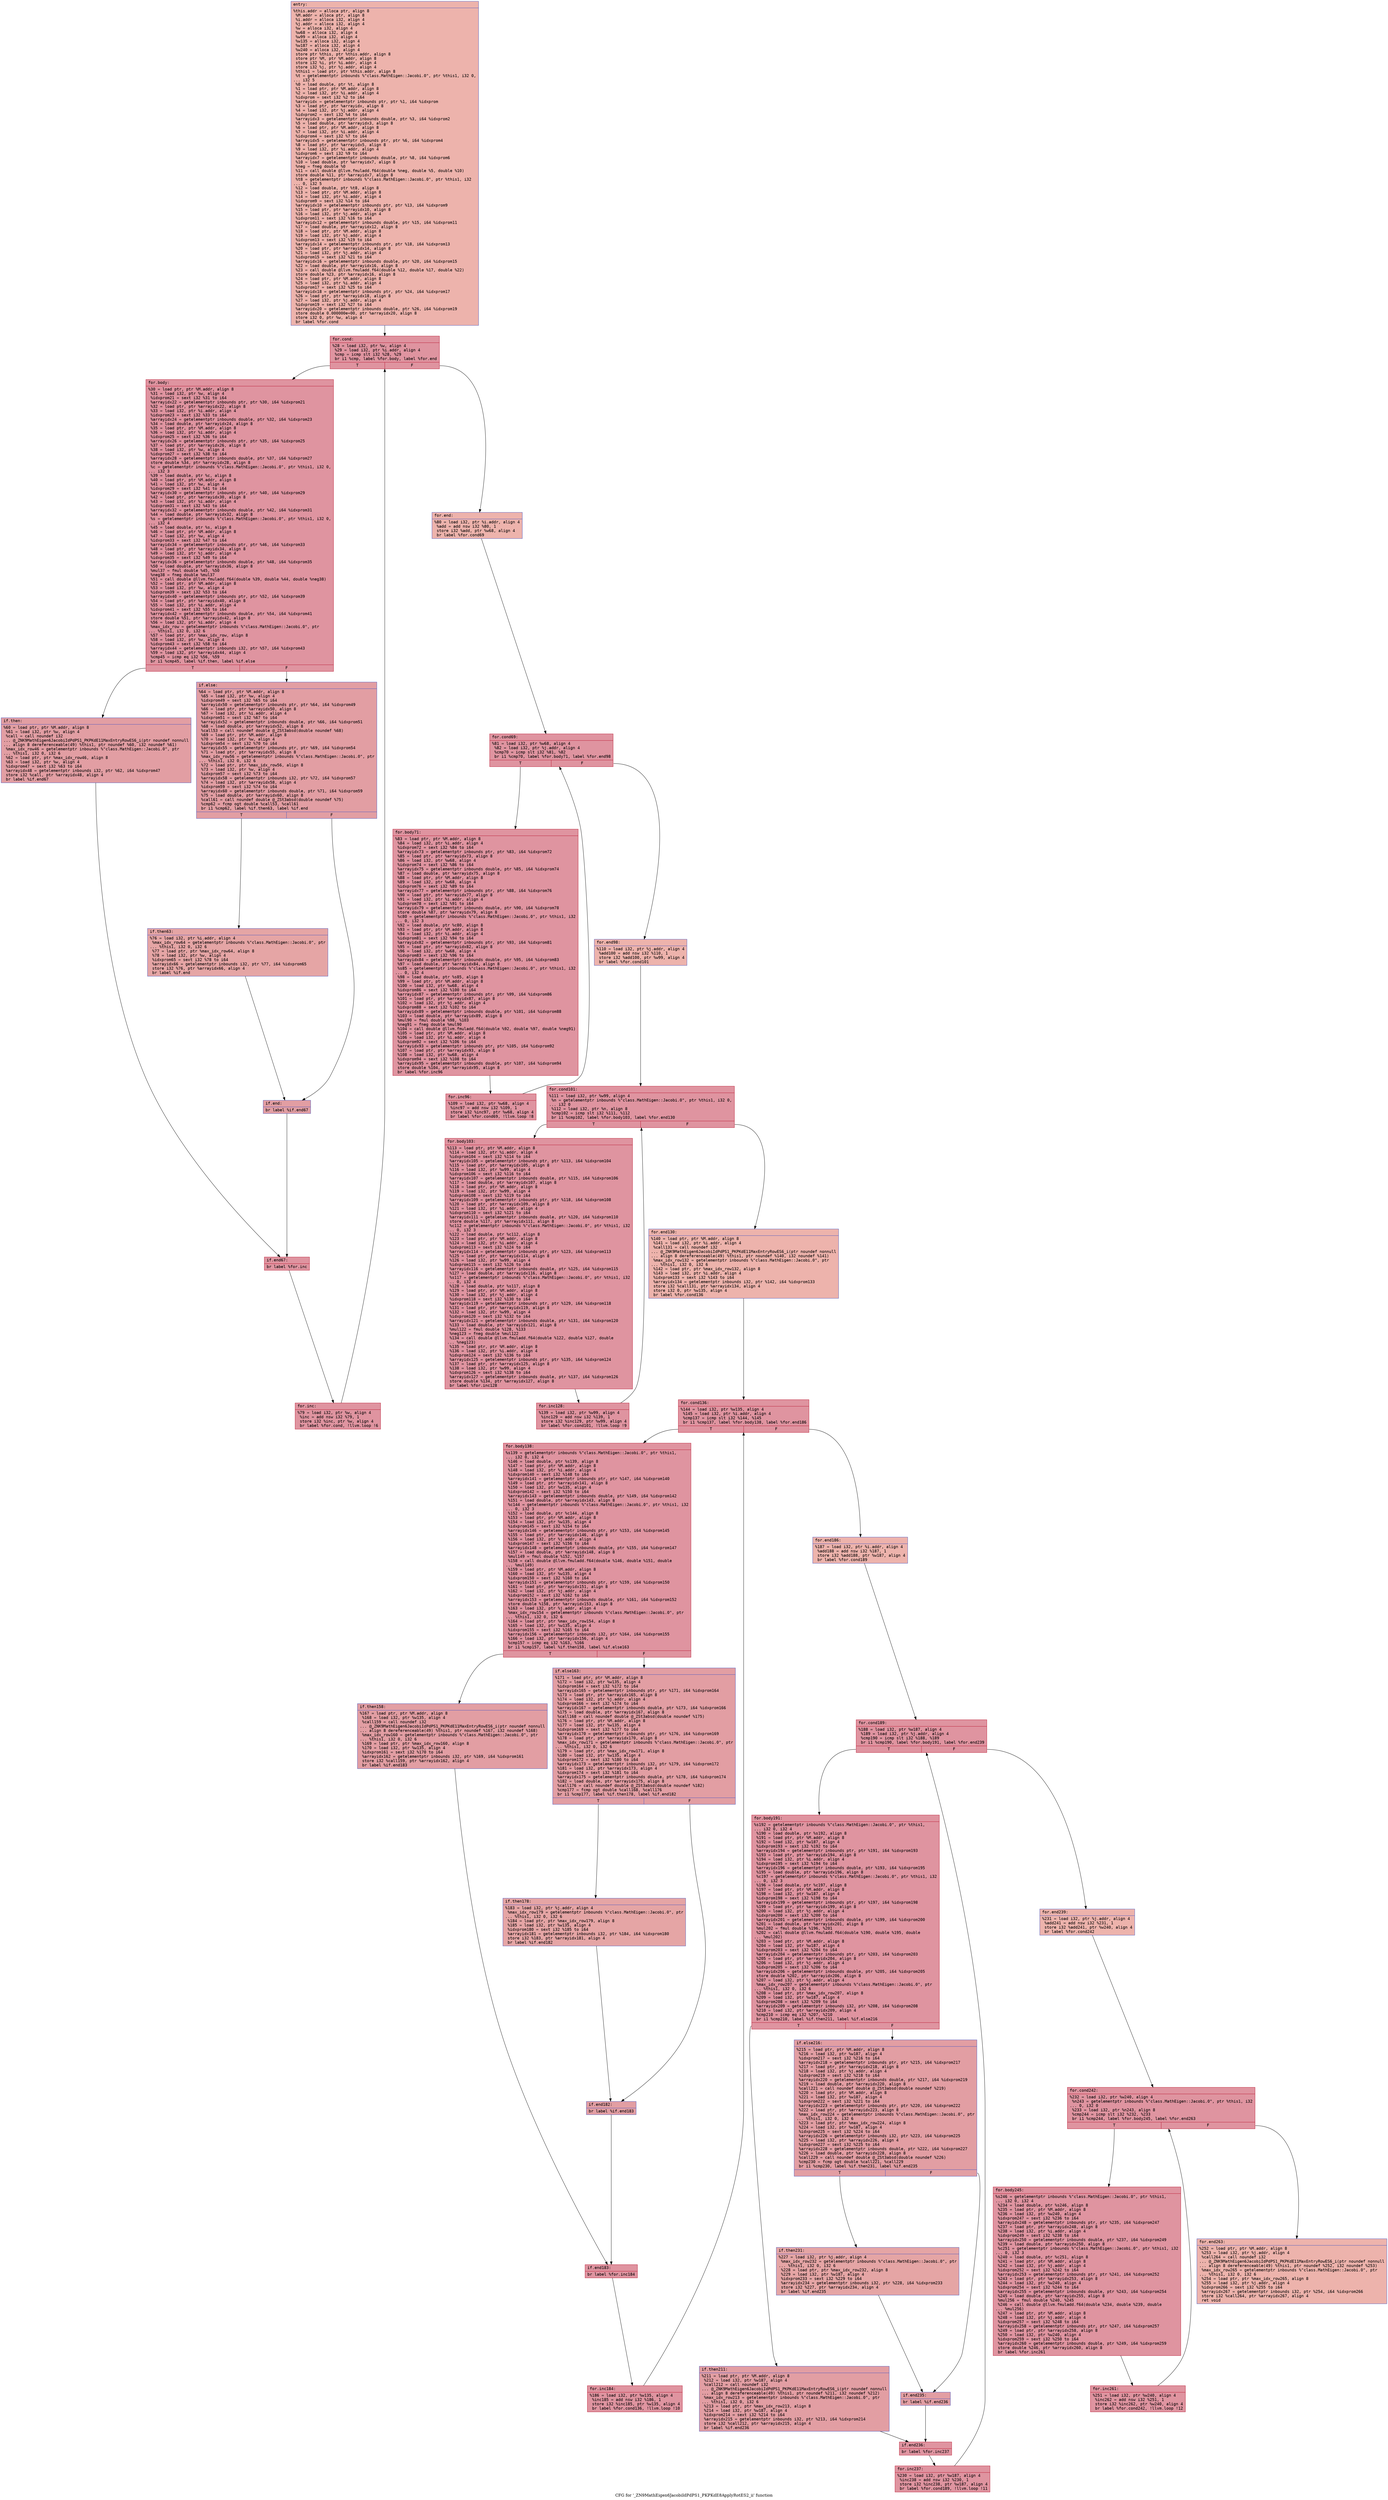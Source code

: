 digraph "CFG for '_ZN9MathEigen6JacobiIdPdPS1_PKPKdE8ApplyRotES2_ii' function" {
	label="CFG for '_ZN9MathEigen6JacobiIdPdPS1_PKPKdE8ApplyRotES2_ii' function";

	Node0x5600924bf510 [shape=record,color="#3d50c3ff", style=filled, fillcolor="#d6524470" fontname="Courier",label="{entry:\l|  %this.addr = alloca ptr, align 8\l  %M.addr = alloca ptr, align 8\l  %i.addr = alloca i32, align 4\l  %j.addr = alloca i32, align 4\l  %w = alloca i32, align 4\l  %w68 = alloca i32, align 4\l  %w99 = alloca i32, align 4\l  %w135 = alloca i32, align 4\l  %w187 = alloca i32, align 4\l  %w240 = alloca i32, align 4\l  store ptr %this, ptr %this.addr, align 8\l  store ptr %M, ptr %M.addr, align 8\l  store i32 %i, ptr %i.addr, align 4\l  store i32 %j, ptr %j.addr, align 4\l  %this1 = load ptr, ptr %this.addr, align 8\l  %t = getelementptr inbounds %\"class.MathEigen::Jacobi.0\", ptr %this1, i32 0,\l... i32 5\l  %0 = load double, ptr %t, align 8\l  %1 = load ptr, ptr %M.addr, align 8\l  %2 = load i32, ptr %i.addr, align 4\l  %idxprom = sext i32 %2 to i64\l  %arrayidx = getelementptr inbounds ptr, ptr %1, i64 %idxprom\l  %3 = load ptr, ptr %arrayidx, align 8\l  %4 = load i32, ptr %j.addr, align 4\l  %idxprom2 = sext i32 %4 to i64\l  %arrayidx3 = getelementptr inbounds double, ptr %3, i64 %idxprom2\l  %5 = load double, ptr %arrayidx3, align 8\l  %6 = load ptr, ptr %M.addr, align 8\l  %7 = load i32, ptr %i.addr, align 4\l  %idxprom4 = sext i32 %7 to i64\l  %arrayidx5 = getelementptr inbounds ptr, ptr %6, i64 %idxprom4\l  %8 = load ptr, ptr %arrayidx5, align 8\l  %9 = load i32, ptr %i.addr, align 4\l  %idxprom6 = sext i32 %9 to i64\l  %arrayidx7 = getelementptr inbounds double, ptr %8, i64 %idxprom6\l  %10 = load double, ptr %arrayidx7, align 8\l  %neg = fneg double %0\l  %11 = call double @llvm.fmuladd.f64(double %neg, double %5, double %10)\l  store double %11, ptr %arrayidx7, align 8\l  %t8 = getelementptr inbounds %\"class.MathEigen::Jacobi.0\", ptr %this1, i32\l... 0, i32 5\l  %12 = load double, ptr %t8, align 8\l  %13 = load ptr, ptr %M.addr, align 8\l  %14 = load i32, ptr %i.addr, align 4\l  %idxprom9 = sext i32 %14 to i64\l  %arrayidx10 = getelementptr inbounds ptr, ptr %13, i64 %idxprom9\l  %15 = load ptr, ptr %arrayidx10, align 8\l  %16 = load i32, ptr %j.addr, align 4\l  %idxprom11 = sext i32 %16 to i64\l  %arrayidx12 = getelementptr inbounds double, ptr %15, i64 %idxprom11\l  %17 = load double, ptr %arrayidx12, align 8\l  %18 = load ptr, ptr %M.addr, align 8\l  %19 = load i32, ptr %j.addr, align 4\l  %idxprom13 = sext i32 %19 to i64\l  %arrayidx14 = getelementptr inbounds ptr, ptr %18, i64 %idxprom13\l  %20 = load ptr, ptr %arrayidx14, align 8\l  %21 = load i32, ptr %j.addr, align 4\l  %idxprom15 = sext i32 %21 to i64\l  %arrayidx16 = getelementptr inbounds double, ptr %20, i64 %idxprom15\l  %22 = load double, ptr %arrayidx16, align 8\l  %23 = call double @llvm.fmuladd.f64(double %12, double %17, double %22)\l  store double %23, ptr %arrayidx16, align 8\l  %24 = load ptr, ptr %M.addr, align 8\l  %25 = load i32, ptr %i.addr, align 4\l  %idxprom17 = sext i32 %25 to i64\l  %arrayidx18 = getelementptr inbounds ptr, ptr %24, i64 %idxprom17\l  %26 = load ptr, ptr %arrayidx18, align 8\l  %27 = load i32, ptr %j.addr, align 4\l  %idxprom19 = sext i32 %27 to i64\l  %arrayidx20 = getelementptr inbounds double, ptr %26, i64 %idxprom19\l  store double 0.000000e+00, ptr %arrayidx20, align 8\l  store i32 0, ptr %w, align 4\l  br label %for.cond\l}"];
	Node0x5600924bf510 -> Node0x5600924c2240[tooltip="entry -> for.cond\nProbability 100.00%" ];
	Node0x5600924c2240 [shape=record,color="#b70d28ff", style=filled, fillcolor="#b70d2870" fontname="Courier",label="{for.cond:\l|  %28 = load i32, ptr %w, align 4\l  %29 = load i32, ptr %i.addr, align 4\l  %cmp = icmp slt i32 %28, %29\l  br i1 %cmp, label %for.body, label %for.end\l|{<s0>T|<s1>F}}"];
	Node0x5600924c2240:s0 -> Node0x5600924c24c0[tooltip="for.cond -> for.body\nProbability 96.88%" ];
	Node0x5600924c2240:s1 -> Node0x5600924c2540[tooltip="for.cond -> for.end\nProbability 3.12%" ];
	Node0x5600924c24c0 [shape=record,color="#b70d28ff", style=filled, fillcolor="#b70d2870" fontname="Courier",label="{for.body:\l|  %30 = load ptr, ptr %M.addr, align 8\l  %31 = load i32, ptr %w, align 4\l  %idxprom21 = sext i32 %31 to i64\l  %arrayidx22 = getelementptr inbounds ptr, ptr %30, i64 %idxprom21\l  %32 = load ptr, ptr %arrayidx22, align 8\l  %33 = load i32, ptr %i.addr, align 4\l  %idxprom23 = sext i32 %33 to i64\l  %arrayidx24 = getelementptr inbounds double, ptr %32, i64 %idxprom23\l  %34 = load double, ptr %arrayidx24, align 8\l  %35 = load ptr, ptr %M.addr, align 8\l  %36 = load i32, ptr %i.addr, align 4\l  %idxprom25 = sext i32 %36 to i64\l  %arrayidx26 = getelementptr inbounds ptr, ptr %35, i64 %idxprom25\l  %37 = load ptr, ptr %arrayidx26, align 8\l  %38 = load i32, ptr %w, align 4\l  %idxprom27 = sext i32 %38 to i64\l  %arrayidx28 = getelementptr inbounds double, ptr %37, i64 %idxprom27\l  store double %34, ptr %arrayidx28, align 8\l  %c = getelementptr inbounds %\"class.MathEigen::Jacobi.0\", ptr %this1, i32 0,\l... i32 3\l  %39 = load double, ptr %c, align 8\l  %40 = load ptr, ptr %M.addr, align 8\l  %41 = load i32, ptr %w, align 4\l  %idxprom29 = sext i32 %41 to i64\l  %arrayidx30 = getelementptr inbounds ptr, ptr %40, i64 %idxprom29\l  %42 = load ptr, ptr %arrayidx30, align 8\l  %43 = load i32, ptr %i.addr, align 4\l  %idxprom31 = sext i32 %43 to i64\l  %arrayidx32 = getelementptr inbounds double, ptr %42, i64 %idxprom31\l  %44 = load double, ptr %arrayidx32, align 8\l  %s = getelementptr inbounds %\"class.MathEigen::Jacobi.0\", ptr %this1, i32 0,\l... i32 4\l  %45 = load double, ptr %s, align 8\l  %46 = load ptr, ptr %M.addr, align 8\l  %47 = load i32, ptr %w, align 4\l  %idxprom33 = sext i32 %47 to i64\l  %arrayidx34 = getelementptr inbounds ptr, ptr %46, i64 %idxprom33\l  %48 = load ptr, ptr %arrayidx34, align 8\l  %49 = load i32, ptr %j.addr, align 4\l  %idxprom35 = sext i32 %49 to i64\l  %arrayidx36 = getelementptr inbounds double, ptr %48, i64 %idxprom35\l  %50 = load double, ptr %arrayidx36, align 8\l  %mul37 = fmul double %45, %50\l  %neg38 = fneg double %mul37\l  %51 = call double @llvm.fmuladd.f64(double %39, double %44, double %neg38)\l  %52 = load ptr, ptr %M.addr, align 8\l  %53 = load i32, ptr %w, align 4\l  %idxprom39 = sext i32 %53 to i64\l  %arrayidx40 = getelementptr inbounds ptr, ptr %52, i64 %idxprom39\l  %54 = load ptr, ptr %arrayidx40, align 8\l  %55 = load i32, ptr %i.addr, align 4\l  %idxprom41 = sext i32 %55 to i64\l  %arrayidx42 = getelementptr inbounds double, ptr %54, i64 %idxprom41\l  store double %51, ptr %arrayidx42, align 8\l  %56 = load i32, ptr %i.addr, align 4\l  %max_idx_row = getelementptr inbounds %\"class.MathEigen::Jacobi.0\", ptr\l... %this1, i32 0, i32 6\l  %57 = load ptr, ptr %max_idx_row, align 8\l  %58 = load i32, ptr %w, align 4\l  %idxprom43 = sext i32 %58 to i64\l  %arrayidx44 = getelementptr inbounds i32, ptr %57, i64 %idxprom43\l  %59 = load i32, ptr %arrayidx44, align 4\l  %cmp45 = icmp eq i32 %56, %59\l  br i1 %cmp45, label %if.then, label %if.else\l|{<s0>T|<s1>F}}"];
	Node0x5600924c24c0:s0 -> Node0x56009247fdb0[tooltip="for.body -> if.then\nProbability 50.00%" ];
	Node0x5600924c24c0:s1 -> Node0x56009247fe00[tooltip="for.body -> if.else\nProbability 50.00%" ];
	Node0x56009247fdb0 [shape=record,color="#3d50c3ff", style=filled, fillcolor="#be242e70" fontname="Courier",label="{if.then:\l|  %60 = load ptr, ptr %M.addr, align 8\l  %61 = load i32, ptr %w, align 4\l  %call = call noundef i32\l... @_ZNK9MathEigen6JacobiIdPdPS1_PKPKdE11MaxEntryRowES6_i(ptr noundef nonnull\l... align 8 dereferenceable(49) %this1, ptr noundef %60, i32 noundef %61)\l  %max_idx_row46 = getelementptr inbounds %\"class.MathEigen::Jacobi.0\", ptr\l... %this1, i32 0, i32 6\l  %62 = load ptr, ptr %max_idx_row46, align 8\l  %63 = load i32, ptr %w, align 4\l  %idxprom47 = sext i32 %63 to i64\l  %arrayidx48 = getelementptr inbounds i32, ptr %62, i64 %idxprom47\l  store i32 %call, ptr %arrayidx48, align 4\l  br label %if.end67\l}"];
	Node0x56009247fdb0 -> Node0x5600924804b0[tooltip="if.then -> if.end67\nProbability 100.00%" ];
	Node0x56009247fe00 [shape=record,color="#3d50c3ff", style=filled, fillcolor="#be242e70" fontname="Courier",label="{if.else:\l|  %64 = load ptr, ptr %M.addr, align 8\l  %65 = load i32, ptr %w, align 4\l  %idxprom49 = sext i32 %65 to i64\l  %arrayidx50 = getelementptr inbounds ptr, ptr %64, i64 %idxprom49\l  %66 = load ptr, ptr %arrayidx50, align 8\l  %67 = load i32, ptr %i.addr, align 4\l  %idxprom51 = sext i32 %67 to i64\l  %arrayidx52 = getelementptr inbounds double, ptr %66, i64 %idxprom51\l  %68 = load double, ptr %arrayidx52, align 8\l  %call53 = call noundef double @_ZSt3absd(double noundef %68)\l  %69 = load ptr, ptr %M.addr, align 8\l  %70 = load i32, ptr %w, align 4\l  %idxprom54 = sext i32 %70 to i64\l  %arrayidx55 = getelementptr inbounds ptr, ptr %69, i64 %idxprom54\l  %71 = load ptr, ptr %arrayidx55, align 8\l  %max_idx_row56 = getelementptr inbounds %\"class.MathEigen::Jacobi.0\", ptr\l... %this1, i32 0, i32 6\l  %72 = load ptr, ptr %max_idx_row56, align 8\l  %73 = load i32, ptr %w, align 4\l  %idxprom57 = sext i32 %73 to i64\l  %arrayidx58 = getelementptr inbounds i32, ptr %72, i64 %idxprom57\l  %74 = load i32, ptr %arrayidx58, align 4\l  %idxprom59 = sext i32 %74 to i64\l  %arrayidx60 = getelementptr inbounds double, ptr %71, i64 %idxprom59\l  %75 = load double, ptr %arrayidx60, align 8\l  %call61 = call noundef double @_ZSt3absd(double noundef %75)\l  %cmp62 = fcmp ogt double %call53, %call61\l  br i1 %cmp62, label %if.then63, label %if.end\l|{<s0>T|<s1>F}}"];
	Node0x56009247fe00:s0 -> Node0x560092481670[tooltip="if.else -> if.then63\nProbability 50.00%" ];
	Node0x56009247fe00:s1 -> Node0x5600924816f0[tooltip="if.else -> if.end\nProbability 50.00%" ];
	Node0x560092481670 [shape=record,color="#3d50c3ff", style=filled, fillcolor="#c5333470" fontname="Courier",label="{if.then63:\l|  %76 = load i32, ptr %i.addr, align 4\l  %max_idx_row64 = getelementptr inbounds %\"class.MathEigen::Jacobi.0\", ptr\l... %this1, i32 0, i32 6\l  %77 = load ptr, ptr %max_idx_row64, align 8\l  %78 = load i32, ptr %w, align 4\l  %idxprom65 = sext i32 %78 to i64\l  %arrayidx66 = getelementptr inbounds i32, ptr %77, i64 %idxprom65\l  store i32 %76, ptr %arrayidx66, align 4\l  br label %if.end\l}"];
	Node0x560092481670 -> Node0x5600924816f0[tooltip="if.then63 -> if.end\nProbability 100.00%" ];
	Node0x5600924816f0 [shape=record,color="#3d50c3ff", style=filled, fillcolor="#be242e70" fontname="Courier",label="{if.end:\l|  br label %if.end67\l}"];
	Node0x5600924816f0 -> Node0x5600924804b0[tooltip="if.end -> if.end67\nProbability 100.00%" ];
	Node0x5600924804b0 [shape=record,color="#b70d28ff", style=filled, fillcolor="#b70d2870" fontname="Courier",label="{if.end67:\l|  br label %for.inc\l}"];
	Node0x5600924804b0 -> Node0x5600924c2f90[tooltip="if.end67 -> for.inc\nProbability 100.00%" ];
	Node0x5600924c2f90 [shape=record,color="#b70d28ff", style=filled, fillcolor="#b70d2870" fontname="Courier",label="{for.inc:\l|  %79 = load i32, ptr %w, align 4\l  %inc = add nsw i32 %79, 1\l  store i32 %inc, ptr %w, align 4\l  br label %for.cond, !llvm.loop !6\l}"];
	Node0x5600924c2f90 -> Node0x5600924c2240[tooltip="for.inc -> for.cond\nProbability 100.00%" ];
	Node0x5600924c2540 [shape=record,color="#3d50c3ff", style=filled, fillcolor="#d6524470" fontname="Courier",label="{for.end:\l|  %80 = load i32, ptr %i.addr, align 4\l  %add = add nsw i32 %80, 1\l  store i32 %add, ptr %w68, align 4\l  br label %for.cond69\l}"];
	Node0x5600924c2540 -> Node0x560092482960[tooltip="for.end -> for.cond69\nProbability 100.00%" ];
	Node0x560092482960 [shape=record,color="#b70d28ff", style=filled, fillcolor="#b70d2870" fontname="Courier",label="{for.cond69:\l|  %81 = load i32, ptr %w68, align 4\l  %82 = load i32, ptr %j.addr, align 4\l  %cmp70 = icmp slt i32 %81, %82\l  br i1 %cmp70, label %for.body71, label %for.end98\l|{<s0>T|<s1>F}}"];
	Node0x560092482960:s0 -> Node0x560092482b90[tooltip="for.cond69 -> for.body71\nProbability 96.88%" ];
	Node0x560092482960:s1 -> Node0x560092482c10[tooltip="for.cond69 -> for.end98\nProbability 3.12%" ];
	Node0x560092482b90 [shape=record,color="#b70d28ff", style=filled, fillcolor="#b70d2870" fontname="Courier",label="{for.body71:\l|  %83 = load ptr, ptr %M.addr, align 8\l  %84 = load i32, ptr %i.addr, align 4\l  %idxprom72 = sext i32 %84 to i64\l  %arrayidx73 = getelementptr inbounds ptr, ptr %83, i64 %idxprom72\l  %85 = load ptr, ptr %arrayidx73, align 8\l  %86 = load i32, ptr %w68, align 4\l  %idxprom74 = sext i32 %86 to i64\l  %arrayidx75 = getelementptr inbounds double, ptr %85, i64 %idxprom74\l  %87 = load double, ptr %arrayidx75, align 8\l  %88 = load ptr, ptr %M.addr, align 8\l  %89 = load i32, ptr %w68, align 4\l  %idxprom76 = sext i32 %89 to i64\l  %arrayidx77 = getelementptr inbounds ptr, ptr %88, i64 %idxprom76\l  %90 = load ptr, ptr %arrayidx77, align 8\l  %91 = load i32, ptr %i.addr, align 4\l  %idxprom78 = sext i32 %91 to i64\l  %arrayidx79 = getelementptr inbounds double, ptr %90, i64 %idxprom78\l  store double %87, ptr %arrayidx79, align 8\l  %c80 = getelementptr inbounds %\"class.MathEigen::Jacobi.0\", ptr %this1, i32\l... 0, i32 3\l  %92 = load double, ptr %c80, align 8\l  %93 = load ptr, ptr %M.addr, align 8\l  %94 = load i32, ptr %i.addr, align 4\l  %idxprom81 = sext i32 %94 to i64\l  %arrayidx82 = getelementptr inbounds ptr, ptr %93, i64 %idxprom81\l  %95 = load ptr, ptr %arrayidx82, align 8\l  %96 = load i32, ptr %w68, align 4\l  %idxprom83 = sext i32 %96 to i64\l  %arrayidx84 = getelementptr inbounds double, ptr %95, i64 %idxprom83\l  %97 = load double, ptr %arrayidx84, align 8\l  %s85 = getelementptr inbounds %\"class.MathEigen::Jacobi.0\", ptr %this1, i32\l... 0, i32 4\l  %98 = load double, ptr %s85, align 8\l  %99 = load ptr, ptr %M.addr, align 8\l  %100 = load i32, ptr %w68, align 4\l  %idxprom86 = sext i32 %100 to i64\l  %arrayidx87 = getelementptr inbounds ptr, ptr %99, i64 %idxprom86\l  %101 = load ptr, ptr %arrayidx87, align 8\l  %102 = load i32, ptr %j.addr, align 4\l  %idxprom88 = sext i32 %102 to i64\l  %arrayidx89 = getelementptr inbounds double, ptr %101, i64 %idxprom88\l  %103 = load double, ptr %arrayidx89, align 8\l  %mul90 = fmul double %98, %103\l  %neg91 = fneg double %mul90\l  %104 = call double @llvm.fmuladd.f64(double %92, double %97, double %neg91)\l  %105 = load ptr, ptr %M.addr, align 8\l  %106 = load i32, ptr %i.addr, align 4\l  %idxprom92 = sext i32 %106 to i64\l  %arrayidx93 = getelementptr inbounds ptr, ptr %105, i64 %idxprom92\l  %107 = load ptr, ptr %arrayidx93, align 8\l  %108 = load i32, ptr %w68, align 4\l  %idxprom94 = sext i32 %108 to i64\l  %arrayidx95 = getelementptr inbounds double, ptr %107, i64 %idxprom94\l  store double %104, ptr %arrayidx95, align 8\l  br label %for.inc96\l}"];
	Node0x560092482b90 -> Node0x5600924855d0[tooltip="for.body71 -> for.inc96\nProbability 100.00%" ];
	Node0x5600924855d0 [shape=record,color="#b70d28ff", style=filled, fillcolor="#b70d2870" fontname="Courier",label="{for.inc96:\l|  %109 = load i32, ptr %w68, align 4\l  %inc97 = add nsw i32 %109, 1\l  store i32 %inc97, ptr %w68, align 4\l  br label %for.cond69, !llvm.loop !8\l}"];
	Node0x5600924855d0 -> Node0x560092482960[tooltip="for.inc96 -> for.cond69\nProbability 100.00%" ];
	Node0x560092482c10 [shape=record,color="#3d50c3ff", style=filled, fillcolor="#d6524470" fontname="Courier",label="{for.end98:\l|  %110 = load i32, ptr %j.addr, align 4\l  %add100 = add nsw i32 %110, 1\l  store i32 %add100, ptr %w99, align 4\l  br label %for.cond101\l}"];
	Node0x560092482c10 -> Node0x560092485ba0[tooltip="for.end98 -> for.cond101\nProbability 100.00%" ];
	Node0x560092485ba0 [shape=record,color="#b70d28ff", style=filled, fillcolor="#b70d2870" fontname="Courier",label="{for.cond101:\l|  %111 = load i32, ptr %w99, align 4\l  %n = getelementptr inbounds %\"class.MathEigen::Jacobi.0\", ptr %this1, i32 0,\l... i32 0\l  %112 = load i32, ptr %n, align 8\l  %cmp102 = icmp slt i32 %111, %112\l  br i1 %cmp102, label %for.body103, label %for.end130\l|{<s0>T|<s1>F}}"];
	Node0x560092485ba0:s0 -> Node0x560092485f20[tooltip="for.cond101 -> for.body103\nProbability 96.88%" ];
	Node0x560092485ba0:s1 -> Node0x560092485fa0[tooltip="for.cond101 -> for.end130\nProbability 3.12%" ];
	Node0x560092485f20 [shape=record,color="#b70d28ff", style=filled, fillcolor="#b70d2870" fontname="Courier",label="{for.body103:\l|  %113 = load ptr, ptr %M.addr, align 8\l  %114 = load i32, ptr %i.addr, align 4\l  %idxprom104 = sext i32 %114 to i64\l  %arrayidx105 = getelementptr inbounds ptr, ptr %113, i64 %idxprom104\l  %115 = load ptr, ptr %arrayidx105, align 8\l  %116 = load i32, ptr %w99, align 4\l  %idxprom106 = sext i32 %116 to i64\l  %arrayidx107 = getelementptr inbounds double, ptr %115, i64 %idxprom106\l  %117 = load double, ptr %arrayidx107, align 8\l  %118 = load ptr, ptr %M.addr, align 8\l  %119 = load i32, ptr %w99, align 4\l  %idxprom108 = sext i32 %119 to i64\l  %arrayidx109 = getelementptr inbounds ptr, ptr %118, i64 %idxprom108\l  %120 = load ptr, ptr %arrayidx109, align 8\l  %121 = load i32, ptr %i.addr, align 4\l  %idxprom110 = sext i32 %121 to i64\l  %arrayidx111 = getelementptr inbounds double, ptr %120, i64 %idxprom110\l  store double %117, ptr %arrayidx111, align 8\l  %c112 = getelementptr inbounds %\"class.MathEigen::Jacobi.0\", ptr %this1, i32\l... 0, i32 3\l  %122 = load double, ptr %c112, align 8\l  %123 = load ptr, ptr %M.addr, align 8\l  %124 = load i32, ptr %i.addr, align 4\l  %idxprom113 = sext i32 %124 to i64\l  %arrayidx114 = getelementptr inbounds ptr, ptr %123, i64 %idxprom113\l  %125 = load ptr, ptr %arrayidx114, align 8\l  %126 = load i32, ptr %w99, align 4\l  %idxprom115 = sext i32 %126 to i64\l  %arrayidx116 = getelementptr inbounds double, ptr %125, i64 %idxprom115\l  %127 = load double, ptr %arrayidx116, align 8\l  %s117 = getelementptr inbounds %\"class.MathEigen::Jacobi.0\", ptr %this1, i32\l... 0, i32 4\l  %128 = load double, ptr %s117, align 8\l  %129 = load ptr, ptr %M.addr, align 8\l  %130 = load i32, ptr %j.addr, align 4\l  %idxprom118 = sext i32 %130 to i64\l  %arrayidx119 = getelementptr inbounds ptr, ptr %129, i64 %idxprom118\l  %131 = load ptr, ptr %arrayidx119, align 8\l  %132 = load i32, ptr %w99, align 4\l  %idxprom120 = sext i32 %132 to i64\l  %arrayidx121 = getelementptr inbounds double, ptr %131, i64 %idxprom120\l  %133 = load double, ptr %arrayidx121, align 8\l  %mul122 = fmul double %128, %133\l  %neg123 = fneg double %mul122\l  %134 = call double @llvm.fmuladd.f64(double %122, double %127, double\l... %neg123)\l  %135 = load ptr, ptr %M.addr, align 8\l  %136 = load i32, ptr %i.addr, align 4\l  %idxprom124 = sext i32 %136 to i64\l  %arrayidx125 = getelementptr inbounds ptr, ptr %135, i64 %idxprom124\l  %137 = load ptr, ptr %arrayidx125, align 8\l  %138 = load i32, ptr %w99, align 4\l  %idxprom126 = sext i32 %138 to i64\l  %arrayidx127 = getelementptr inbounds double, ptr %137, i64 %idxprom126\l  store double %134, ptr %arrayidx127, align 8\l  br label %for.inc128\l}"];
	Node0x560092485f20 -> Node0x5600924d59a0[tooltip="for.body103 -> for.inc128\nProbability 100.00%" ];
	Node0x5600924d59a0 [shape=record,color="#b70d28ff", style=filled, fillcolor="#b70d2870" fontname="Courier",label="{for.inc128:\l|  %139 = load i32, ptr %w99, align 4\l  %inc129 = add nsw i32 %139, 1\l  store i32 %inc129, ptr %w99, align 4\l  br label %for.cond101, !llvm.loop !9\l}"];
	Node0x5600924d59a0 -> Node0x560092485ba0[tooltip="for.inc128 -> for.cond101\nProbability 100.00%" ];
	Node0x560092485fa0 [shape=record,color="#3d50c3ff", style=filled, fillcolor="#d6524470" fontname="Courier",label="{for.end130:\l|  %140 = load ptr, ptr %M.addr, align 8\l  %141 = load i32, ptr %i.addr, align 4\l  %call131 = call noundef i32\l... @_ZNK9MathEigen6JacobiIdPdPS1_PKPKdE11MaxEntryRowES6_i(ptr noundef nonnull\l... align 8 dereferenceable(49) %this1, ptr noundef %140, i32 noundef %141)\l  %max_idx_row132 = getelementptr inbounds %\"class.MathEigen::Jacobi.0\", ptr\l... %this1, i32 0, i32 6\l  %142 = load ptr, ptr %max_idx_row132, align 8\l  %143 = load i32, ptr %i.addr, align 4\l  %idxprom133 = sext i32 %143 to i64\l  %arrayidx134 = getelementptr inbounds i32, ptr %142, i64 %idxprom133\l  store i32 %call131, ptr %arrayidx134, align 4\l  store i32 0, ptr %w135, align 4\l  br label %for.cond136\l}"];
	Node0x560092485fa0 -> Node0x5600924d6530[tooltip="for.end130 -> for.cond136\nProbability 100.00%" ];
	Node0x5600924d6530 [shape=record,color="#b70d28ff", style=filled, fillcolor="#b70d2870" fontname="Courier",label="{for.cond136:\l|  %144 = load i32, ptr %w135, align 4\l  %145 = load i32, ptr %i.addr, align 4\l  %cmp137 = icmp slt i32 %144, %145\l  br i1 %cmp137, label %for.body138, label %for.end186\l|{<s0>T|<s1>F}}"];
	Node0x5600924d6530:s0 -> Node0x5600924d67b0[tooltip="for.cond136 -> for.body138\nProbability 96.88%" ];
	Node0x5600924d6530:s1 -> Node0x5600924d6830[tooltip="for.cond136 -> for.end186\nProbability 3.12%" ];
	Node0x5600924d67b0 [shape=record,color="#b70d28ff", style=filled, fillcolor="#b70d2870" fontname="Courier",label="{for.body138:\l|  %s139 = getelementptr inbounds %\"class.MathEigen::Jacobi.0\", ptr %this1,\l... i32 0, i32 4\l  %146 = load double, ptr %s139, align 8\l  %147 = load ptr, ptr %M.addr, align 8\l  %148 = load i32, ptr %i.addr, align 4\l  %idxprom140 = sext i32 %148 to i64\l  %arrayidx141 = getelementptr inbounds ptr, ptr %147, i64 %idxprom140\l  %149 = load ptr, ptr %arrayidx141, align 8\l  %150 = load i32, ptr %w135, align 4\l  %idxprom142 = sext i32 %150 to i64\l  %arrayidx143 = getelementptr inbounds double, ptr %149, i64 %idxprom142\l  %151 = load double, ptr %arrayidx143, align 8\l  %c144 = getelementptr inbounds %\"class.MathEigen::Jacobi.0\", ptr %this1, i32\l... 0, i32 3\l  %152 = load double, ptr %c144, align 8\l  %153 = load ptr, ptr %M.addr, align 8\l  %154 = load i32, ptr %w135, align 4\l  %idxprom145 = sext i32 %154 to i64\l  %arrayidx146 = getelementptr inbounds ptr, ptr %153, i64 %idxprom145\l  %155 = load ptr, ptr %arrayidx146, align 8\l  %156 = load i32, ptr %j.addr, align 4\l  %idxprom147 = sext i32 %156 to i64\l  %arrayidx148 = getelementptr inbounds double, ptr %155, i64 %idxprom147\l  %157 = load double, ptr %arrayidx148, align 8\l  %mul149 = fmul double %152, %157\l  %158 = call double @llvm.fmuladd.f64(double %146, double %151, double\l... %mul149)\l  %159 = load ptr, ptr %M.addr, align 8\l  %160 = load i32, ptr %w135, align 4\l  %idxprom150 = sext i32 %160 to i64\l  %arrayidx151 = getelementptr inbounds ptr, ptr %159, i64 %idxprom150\l  %161 = load ptr, ptr %arrayidx151, align 8\l  %162 = load i32, ptr %j.addr, align 4\l  %idxprom152 = sext i32 %162 to i64\l  %arrayidx153 = getelementptr inbounds double, ptr %161, i64 %idxprom152\l  store double %158, ptr %arrayidx153, align 8\l  %163 = load i32, ptr %j.addr, align 4\l  %max_idx_row154 = getelementptr inbounds %\"class.MathEigen::Jacobi.0\", ptr\l... %this1, i32 0, i32 6\l  %164 = load ptr, ptr %max_idx_row154, align 8\l  %165 = load i32, ptr %w135, align 4\l  %idxprom155 = sext i32 %165 to i64\l  %arrayidx156 = getelementptr inbounds i32, ptr %164, i64 %idxprom155\l  %166 = load i32, ptr %arrayidx156, align 4\l  %cmp157 = icmp eq i32 %163, %166\l  br i1 %cmp157, label %if.then158, label %if.else163\l|{<s0>T|<s1>F}}"];
	Node0x5600924d67b0:s0 -> Node0x5600924d8370[tooltip="for.body138 -> if.then158\nProbability 50.00%" ];
	Node0x5600924d67b0:s1 -> Node0x5600924d83f0[tooltip="for.body138 -> if.else163\nProbability 50.00%" ];
	Node0x5600924d8370 [shape=record,color="#3d50c3ff", style=filled, fillcolor="#be242e70" fontname="Courier",label="{if.then158:\l|  %167 = load ptr, ptr %M.addr, align 8\l  %168 = load i32, ptr %w135, align 4\l  %call159 = call noundef i32\l... @_ZNK9MathEigen6JacobiIdPdPS1_PKPKdE11MaxEntryRowES6_i(ptr noundef nonnull\l... align 8 dereferenceable(49) %this1, ptr noundef %167, i32 noundef %168)\l  %max_idx_row160 = getelementptr inbounds %\"class.MathEigen::Jacobi.0\", ptr\l... %this1, i32 0, i32 6\l  %169 = load ptr, ptr %max_idx_row160, align 8\l  %170 = load i32, ptr %w135, align 4\l  %idxprom161 = sext i32 %170 to i64\l  %arrayidx162 = getelementptr inbounds i32, ptr %169, i64 %idxprom161\l  store i32 %call159, ptr %arrayidx162, align 4\l  br label %if.end183\l}"];
	Node0x5600924d8370 -> Node0x560092481f00[tooltip="if.then158 -> if.end183\nProbability 100.00%" ];
	Node0x5600924d83f0 [shape=record,color="#3d50c3ff", style=filled, fillcolor="#be242e70" fontname="Courier",label="{if.else163:\l|  %171 = load ptr, ptr %M.addr, align 8\l  %172 = load i32, ptr %w135, align 4\l  %idxprom164 = sext i32 %172 to i64\l  %arrayidx165 = getelementptr inbounds ptr, ptr %171, i64 %idxprom164\l  %173 = load ptr, ptr %arrayidx165, align 8\l  %174 = load i32, ptr %j.addr, align 4\l  %idxprom166 = sext i32 %174 to i64\l  %arrayidx167 = getelementptr inbounds double, ptr %173, i64 %idxprom166\l  %175 = load double, ptr %arrayidx167, align 8\l  %call168 = call noundef double @_ZSt3absd(double noundef %175)\l  %176 = load ptr, ptr %M.addr, align 8\l  %177 = load i32, ptr %w135, align 4\l  %idxprom169 = sext i32 %177 to i64\l  %arrayidx170 = getelementptr inbounds ptr, ptr %176, i64 %idxprom169\l  %178 = load ptr, ptr %arrayidx170, align 8\l  %max_idx_row171 = getelementptr inbounds %\"class.MathEigen::Jacobi.0\", ptr\l... %this1, i32 0, i32 6\l  %179 = load ptr, ptr %max_idx_row171, align 8\l  %180 = load i32, ptr %w135, align 4\l  %idxprom172 = sext i32 %180 to i64\l  %arrayidx173 = getelementptr inbounds i32, ptr %179, i64 %idxprom172\l  %181 = load i32, ptr %arrayidx173, align 4\l  %idxprom174 = sext i32 %181 to i64\l  %arrayidx175 = getelementptr inbounds double, ptr %178, i64 %idxprom174\l  %182 = load double, ptr %arrayidx175, align 8\l  %call176 = call noundef double @_ZSt3absd(double noundef %182)\l  %cmp177 = fcmp ogt double %call168, %call176\l  br i1 %cmp177, label %if.then178, label %if.end182\l|{<s0>T|<s1>F}}"];
	Node0x5600924d83f0:s0 -> Node0x5600924da930[tooltip="if.else163 -> if.then178\nProbability 50.00%" ];
	Node0x5600924d83f0:s1 -> Node0x5600924da9b0[tooltip="if.else163 -> if.end182\nProbability 50.00%" ];
	Node0x5600924da930 [shape=record,color="#3d50c3ff", style=filled, fillcolor="#c5333470" fontname="Courier",label="{if.then178:\l|  %183 = load i32, ptr %j.addr, align 4\l  %max_idx_row179 = getelementptr inbounds %\"class.MathEigen::Jacobi.0\", ptr\l... %this1, i32 0, i32 6\l  %184 = load ptr, ptr %max_idx_row179, align 8\l  %185 = load i32, ptr %w135, align 4\l  %idxprom180 = sext i32 %185 to i64\l  %arrayidx181 = getelementptr inbounds i32, ptr %184, i64 %idxprom180\l  store i32 %183, ptr %arrayidx181, align 4\l  br label %if.end182\l}"];
	Node0x5600924da930 -> Node0x5600924da9b0[tooltip="if.then178 -> if.end182\nProbability 100.00%" ];
	Node0x5600924da9b0 [shape=record,color="#3d50c3ff", style=filled, fillcolor="#be242e70" fontname="Courier",label="{if.end182:\l|  br label %if.end183\l}"];
	Node0x5600924da9b0 -> Node0x560092481f00[tooltip="if.end182 -> if.end183\nProbability 100.00%" ];
	Node0x560092481f00 [shape=record,color="#b70d28ff", style=filled, fillcolor="#b70d2870" fontname="Courier",label="{if.end183:\l|  br label %for.inc184\l}"];
	Node0x560092481f00 -> Node0x5600924db040[tooltip="if.end183 -> for.inc184\nProbability 100.00%" ];
	Node0x5600924db040 [shape=record,color="#b70d28ff", style=filled, fillcolor="#b70d2870" fontname="Courier",label="{for.inc184:\l|  %186 = load i32, ptr %w135, align 4\l  %inc185 = add nsw i32 %186, 1\l  store i32 %inc185, ptr %w135, align 4\l  br label %for.cond136, !llvm.loop !10\l}"];
	Node0x5600924db040 -> Node0x5600924d6530[tooltip="for.inc184 -> for.cond136\nProbability 100.00%" ];
	Node0x5600924d6830 [shape=record,color="#3d50c3ff", style=filled, fillcolor="#d6524470" fontname="Courier",label="{for.end186:\l|  %187 = load i32, ptr %i.addr, align 4\l  %add188 = add nsw i32 %187, 1\l  store i32 %add188, ptr %w187, align 4\l  br label %for.cond189\l}"];
	Node0x5600924d6830 -> Node0x5600924db610[tooltip="for.end186 -> for.cond189\nProbability 100.00%" ];
	Node0x5600924db610 [shape=record,color="#b70d28ff", style=filled, fillcolor="#b70d2870" fontname="Courier",label="{for.cond189:\l|  %188 = load i32, ptr %w187, align 4\l  %189 = load i32, ptr %j.addr, align 4\l  %cmp190 = icmp slt i32 %188, %189\l  br i1 %cmp190, label %for.body191, label %for.end239\l|{<s0>T|<s1>F}}"];
	Node0x5600924db610:s0 -> Node0x5600924db8b0[tooltip="for.cond189 -> for.body191\nProbability 96.88%" ];
	Node0x5600924db610:s1 -> Node0x5600924db930[tooltip="for.cond189 -> for.end239\nProbability 3.12%" ];
	Node0x5600924db8b0 [shape=record,color="#b70d28ff", style=filled, fillcolor="#b70d2870" fontname="Courier",label="{for.body191:\l|  %s192 = getelementptr inbounds %\"class.MathEigen::Jacobi.0\", ptr %this1,\l... i32 0, i32 4\l  %190 = load double, ptr %s192, align 8\l  %191 = load ptr, ptr %M.addr, align 8\l  %192 = load i32, ptr %w187, align 4\l  %idxprom193 = sext i32 %192 to i64\l  %arrayidx194 = getelementptr inbounds ptr, ptr %191, i64 %idxprom193\l  %193 = load ptr, ptr %arrayidx194, align 8\l  %194 = load i32, ptr %i.addr, align 4\l  %idxprom195 = sext i32 %194 to i64\l  %arrayidx196 = getelementptr inbounds double, ptr %193, i64 %idxprom195\l  %195 = load double, ptr %arrayidx196, align 8\l  %c197 = getelementptr inbounds %\"class.MathEigen::Jacobi.0\", ptr %this1, i32\l... 0, i32 3\l  %196 = load double, ptr %c197, align 8\l  %197 = load ptr, ptr %M.addr, align 8\l  %198 = load i32, ptr %w187, align 4\l  %idxprom198 = sext i32 %198 to i64\l  %arrayidx199 = getelementptr inbounds ptr, ptr %197, i64 %idxprom198\l  %199 = load ptr, ptr %arrayidx199, align 8\l  %200 = load i32, ptr %j.addr, align 4\l  %idxprom200 = sext i32 %200 to i64\l  %arrayidx201 = getelementptr inbounds double, ptr %199, i64 %idxprom200\l  %201 = load double, ptr %arrayidx201, align 8\l  %mul202 = fmul double %196, %201\l  %202 = call double @llvm.fmuladd.f64(double %190, double %195, double\l... %mul202)\l  %203 = load ptr, ptr %M.addr, align 8\l  %204 = load i32, ptr %w187, align 4\l  %idxprom203 = sext i32 %204 to i64\l  %arrayidx204 = getelementptr inbounds ptr, ptr %203, i64 %idxprom203\l  %205 = load ptr, ptr %arrayidx204, align 8\l  %206 = load i32, ptr %j.addr, align 4\l  %idxprom205 = sext i32 %206 to i64\l  %arrayidx206 = getelementptr inbounds double, ptr %205, i64 %idxprom205\l  store double %202, ptr %arrayidx206, align 8\l  %207 = load i32, ptr %j.addr, align 4\l  %max_idx_row207 = getelementptr inbounds %\"class.MathEigen::Jacobi.0\", ptr\l... %this1, i32 0, i32 6\l  %208 = load ptr, ptr %max_idx_row207, align 8\l  %209 = load i32, ptr %w187, align 4\l  %idxprom208 = sext i32 %209 to i64\l  %arrayidx209 = getelementptr inbounds i32, ptr %208, i64 %idxprom208\l  %210 = load i32, ptr %arrayidx209, align 4\l  %cmp210 = icmp eq i32 %207, %210\l  br i1 %cmp210, label %if.then211, label %if.else216\l|{<s0>T|<s1>F}}"];
	Node0x5600924db8b0:s0 -> Node0x5600924de470[tooltip="for.body191 -> if.then211\nProbability 50.00%" ];
	Node0x5600924db8b0:s1 -> Node0x5600924de4f0[tooltip="for.body191 -> if.else216\nProbability 50.00%" ];
	Node0x5600924de470 [shape=record,color="#3d50c3ff", style=filled, fillcolor="#be242e70" fontname="Courier",label="{if.then211:\l|  %211 = load ptr, ptr %M.addr, align 8\l  %212 = load i32, ptr %w187, align 4\l  %call212 = call noundef i32\l... @_ZNK9MathEigen6JacobiIdPdPS1_PKPKdE11MaxEntryRowES6_i(ptr noundef nonnull\l... align 8 dereferenceable(49) %this1, ptr noundef %211, i32 noundef %212)\l  %max_idx_row213 = getelementptr inbounds %\"class.MathEigen::Jacobi.0\", ptr\l... %this1, i32 0, i32 6\l  %213 = load ptr, ptr %max_idx_row213, align 8\l  %214 = load i32, ptr %w187, align 4\l  %idxprom214 = sext i32 %214 to i64\l  %arrayidx215 = getelementptr inbounds i32, ptr %213, i64 %idxprom214\l  store i32 %call212, ptr %arrayidx215, align 4\l  br label %if.end236\l}"];
	Node0x5600924de470 -> Node0x5600924decf0[tooltip="if.then211 -> if.end236\nProbability 100.00%" ];
	Node0x5600924de4f0 [shape=record,color="#3d50c3ff", style=filled, fillcolor="#be242e70" fontname="Courier",label="{if.else216:\l|  %215 = load ptr, ptr %M.addr, align 8\l  %216 = load i32, ptr %w187, align 4\l  %idxprom217 = sext i32 %216 to i64\l  %arrayidx218 = getelementptr inbounds ptr, ptr %215, i64 %idxprom217\l  %217 = load ptr, ptr %arrayidx218, align 8\l  %218 = load i32, ptr %j.addr, align 4\l  %idxprom219 = sext i32 %218 to i64\l  %arrayidx220 = getelementptr inbounds double, ptr %217, i64 %idxprom219\l  %219 = load double, ptr %arrayidx220, align 8\l  %call221 = call noundef double @_ZSt3absd(double noundef %219)\l  %220 = load ptr, ptr %M.addr, align 8\l  %221 = load i32, ptr %w187, align 4\l  %idxprom222 = sext i32 %221 to i64\l  %arrayidx223 = getelementptr inbounds ptr, ptr %220, i64 %idxprom222\l  %222 = load ptr, ptr %arrayidx223, align 8\l  %max_idx_row224 = getelementptr inbounds %\"class.MathEigen::Jacobi.0\", ptr\l... %this1, i32 0, i32 6\l  %223 = load ptr, ptr %max_idx_row224, align 8\l  %224 = load i32, ptr %w187, align 4\l  %idxprom225 = sext i32 %224 to i64\l  %arrayidx226 = getelementptr inbounds i32, ptr %223, i64 %idxprom225\l  %225 = load i32, ptr %arrayidx226, align 4\l  %idxprom227 = sext i32 %225 to i64\l  %arrayidx228 = getelementptr inbounds double, ptr %222, i64 %idxprom227\l  %226 = load double, ptr %arrayidx228, align 8\l  %call229 = call noundef double @_ZSt3absd(double noundef %226)\l  %cmp230 = fcmp ogt double %call221, %call229\l  br i1 %cmp230, label %if.then231, label %if.end235\l|{<s0>T|<s1>F}}"];
	Node0x5600924de4f0:s0 -> Node0x5600924dfeb0[tooltip="if.else216 -> if.then231\nProbability 50.00%" ];
	Node0x5600924de4f0:s1 -> Node0x5600924dff30[tooltip="if.else216 -> if.end235\nProbability 50.00%" ];
	Node0x5600924dfeb0 [shape=record,color="#3d50c3ff", style=filled, fillcolor="#c5333470" fontname="Courier",label="{if.then231:\l|  %227 = load i32, ptr %j.addr, align 4\l  %max_idx_row232 = getelementptr inbounds %\"class.MathEigen::Jacobi.0\", ptr\l... %this1, i32 0, i32 6\l  %228 = load ptr, ptr %max_idx_row232, align 8\l  %229 = load i32, ptr %w187, align 4\l  %idxprom233 = sext i32 %229 to i64\l  %arrayidx234 = getelementptr inbounds i32, ptr %228, i64 %idxprom233\l  store i32 %227, ptr %arrayidx234, align 4\l  br label %if.end235\l}"];
	Node0x5600924dfeb0 -> Node0x5600924dff30[tooltip="if.then231 -> if.end235\nProbability 100.00%" ];
	Node0x5600924dff30 [shape=record,color="#3d50c3ff", style=filled, fillcolor="#be242e70" fontname="Courier",label="{if.end235:\l|  br label %if.end236\l}"];
	Node0x5600924dff30 -> Node0x5600924decf0[tooltip="if.end235 -> if.end236\nProbability 100.00%" ];
	Node0x5600924decf0 [shape=record,color="#b70d28ff", style=filled, fillcolor="#b70d2870" fontname="Courier",label="{if.end236:\l|  br label %for.inc237\l}"];
	Node0x5600924decf0 -> Node0x5600924e05c0[tooltip="if.end236 -> for.inc237\nProbability 100.00%" ];
	Node0x5600924e05c0 [shape=record,color="#b70d28ff", style=filled, fillcolor="#b70d2870" fontname="Courier",label="{for.inc237:\l|  %230 = load i32, ptr %w187, align 4\l  %inc238 = add nsw i32 %230, 1\l  store i32 %inc238, ptr %w187, align 4\l  br label %for.cond189, !llvm.loop !11\l}"];
	Node0x5600924e05c0 -> Node0x5600924db610[tooltip="for.inc237 -> for.cond189\nProbability 100.00%" ];
	Node0x5600924db930 [shape=record,color="#3d50c3ff", style=filled, fillcolor="#d6524470" fontname="Courier",label="{for.end239:\l|  %231 = load i32, ptr %j.addr, align 4\l  %add241 = add nsw i32 %231, 1\l  store i32 %add241, ptr %w240, align 4\l  br label %for.cond242\l}"];
	Node0x5600924db930 -> Node0x5600924e0b90[tooltip="for.end239 -> for.cond242\nProbability 100.00%" ];
	Node0x5600924e0b90 [shape=record,color="#b70d28ff", style=filled, fillcolor="#b70d2870" fontname="Courier",label="{for.cond242:\l|  %232 = load i32, ptr %w240, align 4\l  %n243 = getelementptr inbounds %\"class.MathEigen::Jacobi.0\", ptr %this1, i32\l... 0, i32 0\l  %233 = load i32, ptr %n243, align 8\l  %cmp244 = icmp slt i32 %232, %233\l  br i1 %cmp244, label %for.body245, label %for.end263\l|{<s0>T|<s1>F}}"];
	Node0x5600924e0b90:s0 -> Node0x5600924e0f10[tooltip="for.cond242 -> for.body245\nProbability 96.88%" ];
	Node0x5600924e0b90:s1 -> Node0x5600924e0f90[tooltip="for.cond242 -> for.end263\nProbability 3.12%" ];
	Node0x5600924e0f10 [shape=record,color="#b70d28ff", style=filled, fillcolor="#b70d2870" fontname="Courier",label="{for.body245:\l|  %s246 = getelementptr inbounds %\"class.MathEigen::Jacobi.0\", ptr %this1,\l... i32 0, i32 4\l  %234 = load double, ptr %s246, align 8\l  %235 = load ptr, ptr %M.addr, align 8\l  %236 = load i32, ptr %w240, align 4\l  %idxprom247 = sext i32 %236 to i64\l  %arrayidx248 = getelementptr inbounds ptr, ptr %235, i64 %idxprom247\l  %237 = load ptr, ptr %arrayidx248, align 8\l  %238 = load i32, ptr %i.addr, align 4\l  %idxprom249 = sext i32 %238 to i64\l  %arrayidx250 = getelementptr inbounds double, ptr %237, i64 %idxprom249\l  %239 = load double, ptr %arrayidx250, align 8\l  %c251 = getelementptr inbounds %\"class.MathEigen::Jacobi.0\", ptr %this1, i32\l... 0, i32 3\l  %240 = load double, ptr %c251, align 8\l  %241 = load ptr, ptr %M.addr, align 8\l  %242 = load i32, ptr %j.addr, align 4\l  %idxprom252 = sext i32 %242 to i64\l  %arrayidx253 = getelementptr inbounds ptr, ptr %241, i64 %idxprom252\l  %243 = load ptr, ptr %arrayidx253, align 8\l  %244 = load i32, ptr %w240, align 4\l  %idxprom254 = sext i32 %244 to i64\l  %arrayidx255 = getelementptr inbounds double, ptr %243, i64 %idxprom254\l  %245 = load double, ptr %arrayidx255, align 8\l  %mul256 = fmul double %240, %245\l  %246 = call double @llvm.fmuladd.f64(double %234, double %239, double\l... %mul256)\l  %247 = load ptr, ptr %M.addr, align 8\l  %248 = load i32, ptr %j.addr, align 4\l  %idxprom257 = sext i32 %248 to i64\l  %arrayidx258 = getelementptr inbounds ptr, ptr %247, i64 %idxprom257\l  %249 = load ptr, ptr %arrayidx258, align 8\l  %250 = load i32, ptr %w240, align 4\l  %idxprom259 = sext i32 %250 to i64\l  %arrayidx260 = getelementptr inbounds double, ptr %249, i64 %idxprom259\l  store double %246, ptr %arrayidx260, align 8\l  br label %for.inc261\l}"];
	Node0x5600924e0f10 -> Node0x5600924e25e0[tooltip="for.body245 -> for.inc261\nProbability 100.00%" ];
	Node0x5600924e25e0 [shape=record,color="#b70d28ff", style=filled, fillcolor="#b70d2870" fontname="Courier",label="{for.inc261:\l|  %251 = load i32, ptr %w240, align 4\l  %inc262 = add nsw i32 %251, 1\l  store i32 %inc262, ptr %w240, align 4\l  br label %for.cond242, !llvm.loop !12\l}"];
	Node0x5600924e25e0 -> Node0x5600924e0b90[tooltip="for.inc261 -> for.cond242\nProbability 100.00%" ];
	Node0x5600924e0f90 [shape=record,color="#3d50c3ff", style=filled, fillcolor="#d6524470" fontname="Courier",label="{for.end263:\l|  %252 = load ptr, ptr %M.addr, align 8\l  %253 = load i32, ptr %j.addr, align 4\l  %call264 = call noundef i32\l... @_ZNK9MathEigen6JacobiIdPdPS1_PKPKdE11MaxEntryRowES6_i(ptr noundef nonnull\l... align 8 dereferenceable(49) %this1, ptr noundef %252, i32 noundef %253)\l  %max_idx_row265 = getelementptr inbounds %\"class.MathEigen::Jacobi.0\", ptr\l... %this1, i32 0, i32 6\l  %254 = load ptr, ptr %max_idx_row265, align 8\l  %255 = load i32, ptr %j.addr, align 4\l  %idxprom266 = sext i32 %255 to i64\l  %arrayidx267 = getelementptr inbounds i32, ptr %254, i64 %idxprom266\l  store i32 %call264, ptr %arrayidx267, align 4\l  ret void\l}"];
}
